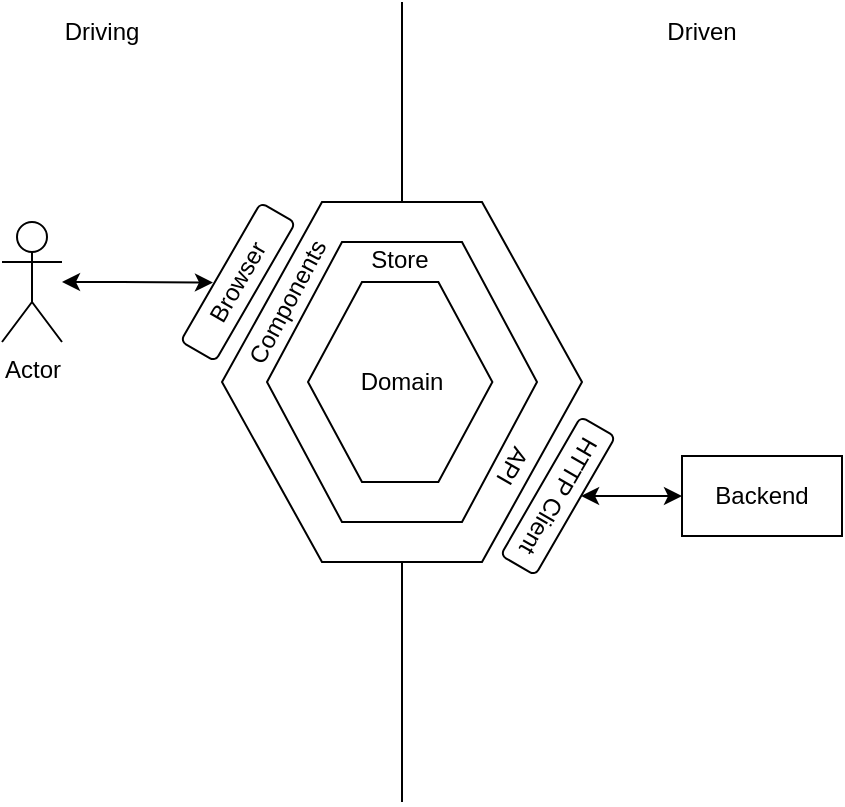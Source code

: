 <mxfile version="20.3.0" type="device"><diagram id="g4XOfiJ10HW_9zSEzWX1" name="Page-1"><mxGraphModel dx="575" dy="555" grid="1" gridSize="10" guides="1" tooltips="1" connect="1" arrows="1" fold="1" page="1" pageScale="1" pageWidth="850" pageHeight="1100" math="0" shadow="0"><root><mxCell id="0"/><mxCell id="1" parent="0"/><mxCell id="mcpQhCsijv_R3JxxNTv7-6" value="" style="endArrow=none;html=1;rounded=0;" edge="1" parent="1"><mxGeometry width="50" height="50" relative="1" as="geometry"><mxPoint x="380" y="560" as="sourcePoint"/><mxPoint x="380" y="160" as="targetPoint"/></mxGeometry></mxCell><mxCell id="mcpQhCsijv_R3JxxNTv7-1" value="" style="shape=hexagon;perimeter=hexagonPerimeter2;whiteSpace=wrap;html=1;fixedSize=1;size=50;" vertex="1" parent="1"><mxGeometry x="290" y="260" width="180" height="180" as="geometry"/></mxCell><mxCell id="mcpQhCsijv_R3JxxNTv7-7" value="Driving" style="text;html=1;strokeColor=none;fillColor=none;align=center;verticalAlign=middle;whiteSpace=wrap;rounded=0;" vertex="1" parent="1"><mxGeometry x="200" y="160" width="60" height="30" as="geometry"/></mxCell><mxCell id="mcpQhCsijv_R3JxxNTv7-8" value="Driven" style="text;html=1;strokeColor=none;fillColor=none;align=center;verticalAlign=middle;whiteSpace=wrap;rounded=0;" vertex="1" parent="1"><mxGeometry x="500" y="160" width="60" height="30" as="geometry"/></mxCell><mxCell id="mcpQhCsijv_R3JxxNTv7-22" value="" style="shape=hexagon;perimeter=hexagonPerimeter2;whiteSpace=wrap;html=1;fixedSize=1;size=37.5;" vertex="1" parent="1"><mxGeometry x="312.5" y="280" width="135" height="140" as="geometry"/></mxCell><mxCell id="mcpQhCsijv_R3JxxNTv7-23" value="" style="shape=hexagon;perimeter=hexagonPerimeter2;whiteSpace=wrap;html=1;fixedSize=1;size=27;" vertex="1" parent="1"><mxGeometry x="333" y="300" width="92.19" height="100" as="geometry"/></mxCell><mxCell id="mcpQhCsijv_R3JxxNTv7-25" value="Store" style="text;html=1;strokeColor=none;fillColor=none;align=center;verticalAlign=middle;whiteSpace=wrap;rounded=0;rotation=0;" vertex="1" parent="1"><mxGeometry x="349.1" y="274" width="60" height="30" as="geometry"/></mxCell><mxCell id="mcpQhCsijv_R3JxxNTv7-26" value="Domain" style="text;html=1;strokeColor=none;fillColor=none;align=center;verticalAlign=middle;whiteSpace=wrap;rounded=0;" vertex="1" parent="1"><mxGeometry x="350.1" y="335" width="60" height="30" as="geometry"/></mxCell><mxCell id="mcpQhCsijv_R3JxxNTv7-33" style="edgeStyle=orthogonalEdgeStyle;rounded=0;orthogonalLoop=1;jettySize=auto;html=1;entryX=0.419;entryY=-0.036;entryDx=0;entryDy=0;entryPerimeter=0;startArrow=classic;startFill=1;" edge="1" parent="1" source="mcpQhCsijv_R3JxxNTv7-27" target="mcpQhCsijv_R3JxxNTv7-29"><mxGeometry relative="1" as="geometry"/></mxCell><mxCell id="mcpQhCsijv_R3JxxNTv7-27" value="Actor" style="shape=umlActor;verticalLabelPosition=bottom;verticalAlign=top;html=1;outlineConnect=0;" vertex="1" parent="1"><mxGeometry x="180" y="270" width="30" height="60" as="geometry"/></mxCell><mxCell id="mcpQhCsijv_R3JxxNTv7-29" value="Browser" style="rounded=1;whiteSpace=wrap;html=1;rotation=-60;" vertex="1" parent="1"><mxGeometry x="258" y="290" width="80" height="20" as="geometry"/></mxCell><mxCell id="mcpQhCsijv_R3JxxNTv7-30" value="HTTP Client" style="rounded=1;whiteSpace=wrap;html=1;rotation=-240;" vertex="1" parent="1"><mxGeometry x="418" y="397" width="80" height="20" as="geometry"/></mxCell><mxCell id="mcpQhCsijv_R3JxxNTv7-31" value="Components" style="text;html=1;strokeColor=none;fillColor=none;align=center;verticalAlign=middle;whiteSpace=wrap;rounded=0;rotation=298;" vertex="1" parent="1"><mxGeometry x="293" y="295" width="60" height="30" as="geometry"/></mxCell><mxCell id="mcpQhCsijv_R3JxxNTv7-37" style="rounded=0;orthogonalLoop=1;jettySize=auto;html=1;edgeStyle=orthogonalEdgeStyle;jumpStyle=none;startArrow=classic;startFill=1;" edge="1" parent="1" source="mcpQhCsijv_R3JxxNTv7-36" target="mcpQhCsijv_R3JxxNTv7-30"><mxGeometry relative="1" as="geometry"/></mxCell><mxCell id="mcpQhCsijv_R3JxxNTv7-36" value="Backend" style="rounded=0;whiteSpace=wrap;html=1;" vertex="1" parent="1"><mxGeometry x="520" y="387" width="80" height="40" as="geometry"/></mxCell><mxCell id="mcpQhCsijv_R3JxxNTv7-38" value="API" style="text;html=1;strokeColor=none;fillColor=none;align=center;verticalAlign=middle;whiteSpace=wrap;rounded=0;rotation=120;" vertex="1" parent="1"><mxGeometry x="405" y="377" width="60" height="30" as="geometry"/></mxCell></root></mxGraphModel></diagram></mxfile>